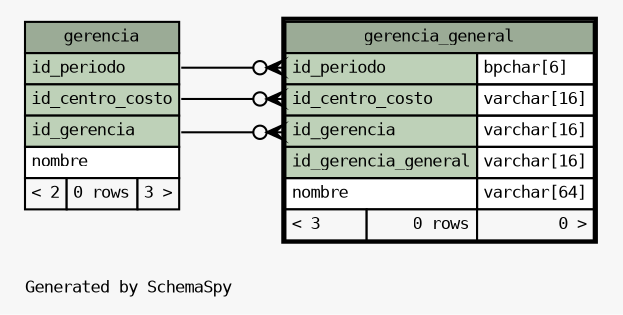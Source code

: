// dot 2.38.0 on Linux 3.16.0-4-amd64
// SchemaSpy rev 590
digraph "oneDegreeRelationshipsDiagram" {
  graph [
    rankdir="RL"
    bgcolor="#f7f7f7"
    label="\nGenerated by SchemaSpy"
    labeljust="l"
    nodesep="0.18"
    ranksep="0.46"
    fontname="monospace"
    fontsize="8"
  ];
  node [
    fontname="monospace"
    fontsize="8"
    shape="plaintext"
  ];
  edge [
    arrowsize="0.8"
  ];
  "gerencia_general":"id_centro_costo":w -> "gerencia":"id_centro_costo":e [arrowhead=none dir=back arrowtail=crowodot];
  "gerencia_general":"id_gerencia":w -> "gerencia":"id_gerencia":e [arrowhead=none dir=back arrowtail=crowodot];
  "gerencia_general":"id_periodo":w -> "gerencia":"id_periodo":e [arrowhead=none dir=back arrowtail=crowodot];
  "gerencia" [
    label=<
    <TABLE BORDER="0" CELLBORDER="1" CELLSPACING="0" BGCOLOR="#ffffff">
      <TR><TD COLSPAN="3" BGCOLOR="#9bab96" ALIGN="CENTER">gerencia</TD></TR>
      <TR><TD PORT="id_periodo" COLSPAN="3" BGCOLOR="#bed1b8" ALIGN="LEFT">id_periodo</TD></TR>
      <TR><TD PORT="id_centro_costo" COLSPAN="3" BGCOLOR="#bed1b8" ALIGN="LEFT">id_centro_costo</TD></TR>
      <TR><TD PORT="id_gerencia" COLSPAN="3" BGCOLOR="#bed1b8" ALIGN="LEFT">id_gerencia</TD></TR>
      <TR><TD PORT="nombre" COLSPAN="3" ALIGN="LEFT">nombre</TD></TR>
      <TR><TD ALIGN="LEFT" BGCOLOR="#f7f7f7">&lt; 2</TD><TD ALIGN="RIGHT" BGCOLOR="#f7f7f7">0 rows</TD><TD ALIGN="RIGHT" BGCOLOR="#f7f7f7">3 &gt;</TD></TR>
    </TABLE>>
    URL="gerencia.html"
    tooltip="gerencia"
  ];
  "gerencia_general" [
    label=<
    <TABLE BORDER="2" CELLBORDER="1" CELLSPACING="0" BGCOLOR="#ffffff">
      <TR><TD COLSPAN="3" BGCOLOR="#9bab96" ALIGN="CENTER">gerencia_general</TD></TR>
      <TR><TD PORT="id_periodo" COLSPAN="2" BGCOLOR="#bed1b8" ALIGN="LEFT">id_periodo</TD><TD PORT="id_periodo.type" ALIGN="LEFT">bpchar[6]</TD></TR>
      <TR><TD PORT="id_centro_costo" COLSPAN="2" BGCOLOR="#bed1b8" ALIGN="LEFT">id_centro_costo</TD><TD PORT="id_centro_costo.type" ALIGN="LEFT">varchar[16]</TD></TR>
      <TR><TD PORT="id_gerencia" COLSPAN="2" BGCOLOR="#bed1b8" ALIGN="LEFT">id_gerencia</TD><TD PORT="id_gerencia.type" ALIGN="LEFT">varchar[16]</TD></TR>
      <TR><TD PORT="id_gerencia_general" COLSPAN="2" BGCOLOR="#bed1b8" ALIGN="LEFT">id_gerencia_general</TD><TD PORT="id_gerencia_general.type" ALIGN="LEFT">varchar[16]</TD></TR>
      <TR><TD PORT="nombre" COLSPAN="2" ALIGN="LEFT">nombre</TD><TD PORT="nombre.type" ALIGN="LEFT">varchar[64]</TD></TR>
      <TR><TD ALIGN="LEFT" BGCOLOR="#f7f7f7">&lt; 3</TD><TD ALIGN="RIGHT" BGCOLOR="#f7f7f7">0 rows</TD><TD ALIGN="RIGHT" BGCOLOR="#f7f7f7">0 &gt;</TD></TR>
    </TABLE>>
    URL="gerencia_general.html"
    tooltip="gerencia_general"
  ];
}
